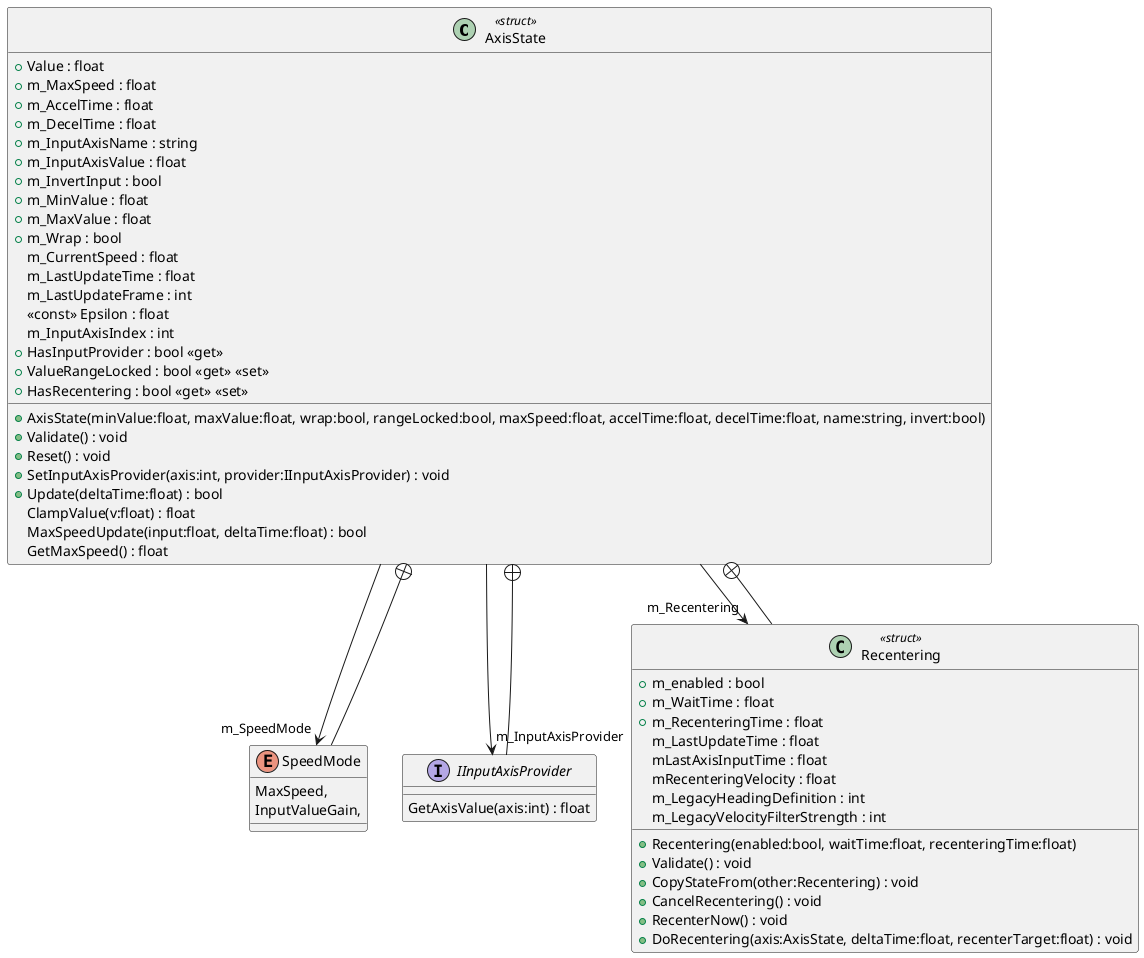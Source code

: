 @startuml
class AxisState <<struct>> {
    + Value : float
    + m_MaxSpeed : float
    + m_AccelTime : float
    + m_DecelTime : float
    + m_InputAxisName : string
    + m_InputAxisValue : float
    + m_InvertInput : bool
    + m_MinValue : float
    + m_MaxValue : float
    + m_Wrap : bool
    m_CurrentSpeed : float
    m_LastUpdateTime : float
    m_LastUpdateFrame : int
    + AxisState(minValue:float, maxValue:float, wrap:bool, rangeLocked:bool, maxSpeed:float, accelTime:float, decelTime:float, name:string, invert:bool)
    + Validate() : void
    <<const>> Epsilon : float
    + Reset() : void
    m_InputAxisIndex : int
    + SetInputAxisProvider(axis:int, provider:IInputAxisProvider) : void
    + HasInputProvider : bool <<get>>
    + Update(deltaTime:float) : bool
    ClampValue(v:float) : float
    MaxSpeedUpdate(input:float, deltaTime:float) : bool
    GetMaxSpeed() : float
    + ValueRangeLocked : bool <<get>> <<set>>
    + HasRecentering : bool <<get>> <<set>>
}
enum SpeedMode {
    MaxSpeed,
    InputValueGain,
}
interface IInputAxisProvider {
    GetAxisValue(axis:int) : float
}
class Recentering <<struct>> {
    + m_enabled : bool
    + m_WaitTime : float
    + m_RecenteringTime : float
    m_LastUpdateTime : float
    + Recentering(enabled:bool, waitTime:float, recenteringTime:float)
    + Validate() : void
    mLastAxisInputTime : float
    mRecenteringVelocity : float
    + CopyStateFrom(other:Recentering) : void
    + CancelRecentering() : void
    + RecenterNow() : void
    + DoRecentering(axis:AxisState, deltaTime:float, recenterTarget:float) : void
    m_LegacyHeadingDefinition : int
    m_LegacyVelocityFilterStrength : int
}
AxisState --> "m_SpeedMode" SpeedMode
AxisState --> "m_Recentering" Recentering
AxisState --> "m_InputAxisProvider" IInputAxisProvider
AxisState +-- SpeedMode
AxisState +-- IInputAxisProvider
AxisState +-- Recentering
@enduml
